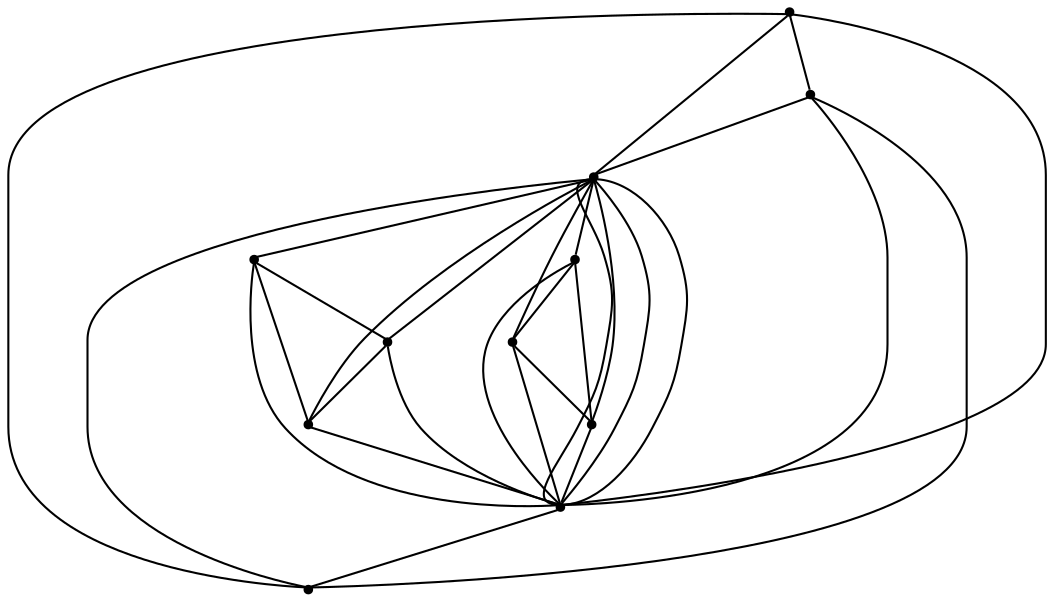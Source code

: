 graph {
  node [shape=point,comment="{\"directed\":false,\"doi\":\"10.1007/978-3-319-50106-2_26\",\"figure\":\"2 (3)\"}"]

  v0 [pos="1216.2020284774703,330.10010235244187"]
  v1 [pos="1216.2020284774703,382.7079360379658"]
  v2 [pos="1189.8999194708776,356.4046550715876"]
  v3 [pos="1110.9874879630006,303.80050946908966"]
  v4 [pos="1110.9874879630008,409.0118528807278"]
  v5 [pos="1005.7737740979613,251.19267578356573"]
  v6 [pos="1005.7737740979613,461.6194322156982"]
  v7 [pos="1005.7748233068532,356.4046550715876"]
  v8 [pos="900.5601556155483,409.0118528807278"]
  v9 [pos="900.5601556155483,303.8005094690897"]
  v10 [pos="847.953839184579,356.4046550715876"]

  v0 -- v6 [id="-1",pos="1216.2020284774703,330.10010235244187 1224.974273258358,334.4840884929022 1224.974273258358,334.4840884929022 1224.974273258358,334.4840884929022 1233.7340865035858,338.8722396236764 1251.2785124769434,347.636015120464 1260.042395380904,367.3639209587163 1268.8104751204326,387.0918267969686 1268.8104751204326,417.7796661925525 1224.974273258358,435.3155789605746 1181.1298049019829,452.8514917285967 1093.4575283546692,457.239642859371 1049.608863162726,459.42745504237763 1005.7737740979613,461.6194322156982 1005.7737740979613,461.6194322156982 1005.7737740979613,461.6194322156982"]
  v10 -- v5 [id="-2",pos="847.953839184579,356.4046550715876 847.9518043552127,338.8722714174956 847.9518043552127,338.8722714174956 847.9518043552127,338.8722714174956 847.9518043552127,321.3280286688457 847.9518043552127,286.2645331134292 874.2559799853806,268.7244553550932 900.5601556155484,251.19270757738497 953.1685704643018,251.19270757738497 979.4686128473192,251.19270757738497 1005.7737740979613,251.19267578356573 1005.7737740979613,251.19267578356573 1005.7737740979613,251.19267578356573"]
  v8 -- v5 [id="-3",pos="900.5601556155483,409.0118528807278 1005.7737740979613,251.19267578356573 1005.7737740979613,251.19267578356573 1005.7737740979613,251.19267578356573"]
  v6 -- v10 [id="-4",pos="1005.7737740979613,461.6194322156982 979.4686128473192,461.6194958033366 979.4686128473192,461.6194958033366 979.4686128473192,461.6194958033366 953.1685704643018,461.6194958033366 900.5601556155484,461.6194958033366 874.2559799853806,444.08358303531446 847.9518043552127,426.54350527697846 847.9518043552127,391.480009721562 847.9518043552127,373.93576697291206 847.953839184579,356.4046550715876 847.953839184579,356.4046550715876 847.953839184579,356.4046550715876"]
  v8 -- v6 [id="-5",pos="900.5601556155483,409.0118528807278 918.0921182590373,417.7796661925525 918.0921182590373,417.7796661925525 918.0921182590373,417.7796661925525 935.6324745736624,426.54760667965394 970.7005331077906,444.08771623180917 988.2450226695661,452.8514917285967 1005.7737740979613,461.6194322156982 1005.7737740979613,461.6194322156982 1005.7737740979613,461.6194322156982"]
  v6 -- v3 [id="-6",pos="1005.7737740979613,461.6194322156982 1032.0769005192371,457.239642859371 1032.0769005192371,457.239642859371 1032.0769005192371,457.239642859371 1058.3810761494049,452.8514917285967 1110.9852941625902,444.08771623180917 1137.2895333811757,426.54760667965394 1163.597842258494,409.011725705451 1163.597842258494,382.70784065650827 1154.8256928602327,360.7879417480258 1146.0616827794368,338.8722396236764 1128.5214536416472,321.3321300715212 1119.7575707376868,312.56835457473363 1110.9874879630006,303.80050946908966 1110.9874879630006,303.80050946908966 1110.9874879630006,303.80050946908966"]
  v7 -- v5 [id="-7",pos="1005.7748233068532,356.4046550715876 1005.7737740979613,251.19267578356573 1005.7737740979613,251.19267578356573 1005.7737740979613,251.19267578356573"]
  v6 -- v5 [id="-8",pos="1005.7737740979613,461.6194322156982 1054.0012967036264,461.6194481126078 1054.0012967036264,461.6194481126078 1054.0012967036264,461.6194481126078 1102.217341599897,461.6194481126078 1198.670161216608,461.6194481126078 1246.8862061128787,444.0835194476761 1295.118911174586,426.54344168934006 1295.118911174586,391.47997792774277 1295.118911174586,356.40398740138465 1295.118911174586,321.3321618653404 1295.118911174586,286.26450131961 1246.8862061128787,268.724423561274 1198.670161216608,251.1926757835658 1102.217341599897,251.1926757835658 1054.0012967036264,251.1926757835658 1005.7737740979613,251.19267578356573 1005.7737740979613,251.19267578356573 1005.7737740979613,251.19267578356573"]
  v6 -- v5 [id="-9",pos="1005.7737740979613,461.6194322156982 999.2009255084087,446.27136342450194 999.2009255084087,446.27136342450194 999.2009255084087,446.27136342450194 992.6248657037622,430.9357578104282 979.4686128473192,400.2437534245304 972.8925530426727,380.5158475862781 966.3206900735945,360.7879417480258 966.3206900735945,352.0241662512382 972.8925530426727,332.29626041298593 979.4686128473192,312.56835457473363 992.6248657037622,281.87635018883583 999.2009255084087,266.5407604716716 1005.7737740979613,251.19267578356573 1005.7737740979613,251.19267578356573 1005.7737740979613,251.19267578356573"]
  v6 -- v5 [id="-10",pos="1005.7737740979613,461.6194322156982 1018.9249080867797,459.4274709392872 1018.9249080867797,459.4274709392872 1018.9249080867797,459.4274709392872 1032.0770276960725,457.239642859371 1058.3812033262402,452.8514917285967 1080.305535922212,448.467521485046 1102.217341599897,444.08771623180917 1119.7576979145222,439.6954001107211 1135.0976406231289,433.11942090003055 1150.4458498260365,426.54763847347317 1163.5979694353293,417.7796661925525 1170.1698324044075,395.85976728407 1176.7458922090539,373.9357351790929 1176.7458922090539,338.8764046139903 1170.1698324044075,316.95234071519394 1163.5979694353293,295.0324736005307 1150.4458498260365,286.26450131961 1135.0976406231289,279.6885221089195 1119.7576979145222,273.1167396823621 1102.217341599897,268.724423561274 1080.305535922212,264.3446024111276 1058.3812033262402,259.9648130548003 1032.0770276960725,255.5766619240261 1018.9249080867797,253.3888338441098 1005.7737740979613,251.19267578356573 1005.7737740979613,251.19267578356573 1005.7737740979613,251.19267578356573"]
  v5 -- v0 [id="-11",pos="1005.7737740979613,251.19267578356573 1032.0728308605044,253.38466885379592 1032.0728308605044,253.38466885379592 1032.0728308605044,253.38466885379592 1058.3811397378227,255.57246513989304 1110.9854213394256,259.96061627066723 1146.0618099562723,273.11254289822904 1181.1299320788182,286.26450131961 1198.670161216608,308.1802034439594 1207.4298472850003,319.1443337854241 1216.2020284774703,330.10010235244187 1216.2020284774703,330.10010235244187 1216.2020284774703,330.10010235244187"]
  v8 -- v9 [id="-12",pos="900.5601556155483,409.0118528807278 900.5601556155483,303.8005094690897 900.5601556155483,303.8005094690897 900.5601556155483,303.8005094690897"]
  v4 -- v7 [id="-13",pos="1110.9874879630008,409.0118528807278 1100.0293913237476,413.39157864941666 1100.0293913237476,413.39157864941666 1100.0293913237476,413.39157864941666 1089.0650948137688,417.7796979863717 1067.1492194773512,426.54350527697846 1049.608863162726,417.7796979863717 1032.0769005192371,409.01175749927023 1018.9248444983621,382.70787245032744 1012.3487846937156,369.55594582276564 1005.7748233068532,356.4046550715876 1005.7748233068532,356.4046550715876 1005.7748233068532,356.4046550715876"]
  v3 -- v7 [id="-14",pos="1110.9874879630006,303.80050946908966 1100.0293913237476,299.416459740991 1100.0293913237476,299.416459740991 1100.0293913237476,299.416459740991 1089.0650948137688,295.028340404036 1067.1492194773512,286.2645331134292 1049.608863162726,295.028340404036 1032.0769005192371,303.80044588145137 1018.9248444983621,330.1001659400803 1012.3487846937156,343.252092567642 1005.7748233068532,356.4046550715876 1005.7748233068532,356.4046550715876 1005.7748233068532,356.4046550715876"]
  v4 -- v5 [id="-15",pos="1110.9874879630008,409.0118528807278 1119.7575707376868,400.2395884342165 1119.7575707376868,400.2395884342165 1119.7575707376868,400.2395884342165 1128.5214536416472,391.47997792774277 1146.0616827794368,373.9357351790929 1154.8256928602327,352.0241662512382 1163.597842258494,330.10010235244187 1163.597842258494,303.80041408763213 1137.2895333811757,286.26450131961 1110.9852941625902,268.724423561274 1058.3810761494049,259.96064806448646 1032.0769005192371,255.57249693371222 1005.7737740979613,251.19267578356573 1005.7737740979613,251.19267578356573 1005.7737740979613,251.19267578356573"]
  v5 -- v1 [id="-16",pos="1005.7737740979613,251.19267578356573 1049.6089267511438,253.38466885379592 1049.6089267511438,253.38466885379592 1049.6089267511438,253.38466885379592 1093.4575283546692,255.57246513989304 1181.1299320788182,259.96061627066723 1224.9744004351935,277.49652903868935 1268.8104751204326,295.02827681639764 1268.8104751204326,325.72028120229544 1260.042395380904,345.4481870405477 1251.2785124769434,365.1760928788 1233.7340865035858,373.9357033852737 1224.9744004351935,378.3238545160479 1216.2020284774703,382.7079360379658 1216.2020284774703,382.7079360379658 1216.2020284774703,382.7079360379658"]
  v6 -- v4 [id="-17",pos="1005.7737740979613,461.6194322156982 1110.9874879630008,409.0118528807278 1110.9874879630008,409.0118528807278 1110.9874879630008,409.0118528807278"]
  v3 -- v4 [id="-18",pos="1110.9874879630006,303.80050946908966 1110.9874879630008,409.0118528807278 1110.9874879630008,409.0118528807278 1110.9874879630008,409.0118528807278"]
  v10 -- v9 [id="-19",pos="847.953839184579,356.4046550715876 900.5601556155483,303.8005094690897 900.5601556155483,303.8005094690897 900.5601556155483,303.8005094690897"]
  v7 -- v6 [id="-20",pos="1005.7748233068532,356.4046550715876 1005.7737740979613,461.6194322156982 1005.7737740979613,461.6194322156982 1005.7737740979613,461.6194322156982"]
  v3 -- v5 [id="-21",pos="1110.9874879630006,303.80050946908966 1005.7737740979613,251.19267578356573 1005.7737740979613,251.19267578356573 1005.7737740979613,251.19267578356573"]
  v9 -- v5 [id="-22",pos="900.5601556155483,303.8005094690897 1005.7737740979613,251.19267578356573 1005.7737740979613,251.19267578356573 1005.7737740979613,251.19267578356573"]
  v2 -- v6 [id="-23",pos="1189.8999194708776,356.4046550715876 1187.701667871061,367.3639845463547 1187.701667871061,367.3639845463547 1187.701667871061,367.3639845463547 1185.5222384428832,378.3280830940002 1181.1298049019829,400.24381701216873 1167.97768529269,415.5919017002746 1154.8256928602327,430.93582139806654 1132.9096903469795,439.69543190454027 1104.4134311935118,446.27141111523076 1075.9131023813115,452.85153941932555 1040.8491770943338,457.23969055009974 1023.3046875325582,459.4275027331064 1005.7737740979613,461.6194322156982 1005.7737740979613,461.6194322156982 1005.7737740979613,461.6194322156982"]
  v2 -- v1 [id="-24",pos="1189.8999194708776,356.4046550715876 1216.2020284774703,382.7079360379658 1216.2020284774703,382.7079360379658 1216.2020284774703,382.7079360379658"]
  v1 -- v6 [id="-25",pos="1216.2020284774703,382.7079360379658 1207.4298472850003,393.663609223526 1207.4298472850003,393.663609223526 1207.4298472850003,393.663609223526 1198.670161216608,404.6319045553046 1181.1299320788182,426.54344168934006 1146.0618099562723,439.6954001107211 1110.9854213394256,452.84732673828285 1058.3811397378227,457.23547786905704 1032.0728308605044,459.42329005206375 1005.7737740979613,461.6194322156982 1005.7737740979613,461.6194322156982 1005.7737740979613,461.6194322156982"]
  v10 -- v8 [id="-26",pos="847.953839184579,356.4046550715876 900.5601556155483,409.0118528807278 900.5601556155483,409.0118528807278 900.5601556155483,409.0118528807278"]
  v9 -- v6 [id="-27",pos="900.5601556155483,303.8005094690897 1005.7737740979613,461.6194322156982 1005.7737740979613,461.6194322156982 1005.7737740979613,461.6194322156982"]
  v2 -- v5 [id="-28",pos="1189.8999194708776,356.4046550715876 1187.701667871061,345.4482506281861 1187.701667871061,345.4482506281861 1187.701667871061,345.4482506281861 1185.5222384428832,334.4841520805406 1181.1298049019829,312.568418162372 1167.97768529269,297.2244666707609 1154.8256928602327,281.876381982655 1132.9096903469795,273.1167714761813 1104.4134311935118,266.54082405931 1075.9131023813115,259.9648448486195 1040.8491770943338,255.57669371784527 1023.3046875325582,253.38886563792903 1005.7737740979613,251.19267578356573 1005.7737740979613,251.19267578356573 1005.7737740979613,251.19267578356573"]
  v2 -- v0 [id="-29",pos="1189.8999194708776,356.4046550715876 1216.2020284774703,330.10010235244187 1216.2020284774703,330.10010235244187 1216.2020284774703,330.10010235244187"]
  v1 -- v0 [id="-30",pos="1216.2020284774703,382.7079360379658 1216.2020284774703,330.10010235244187 1216.2020284774703,330.10010235244187 1216.2020284774703,330.10010235244187"]
}